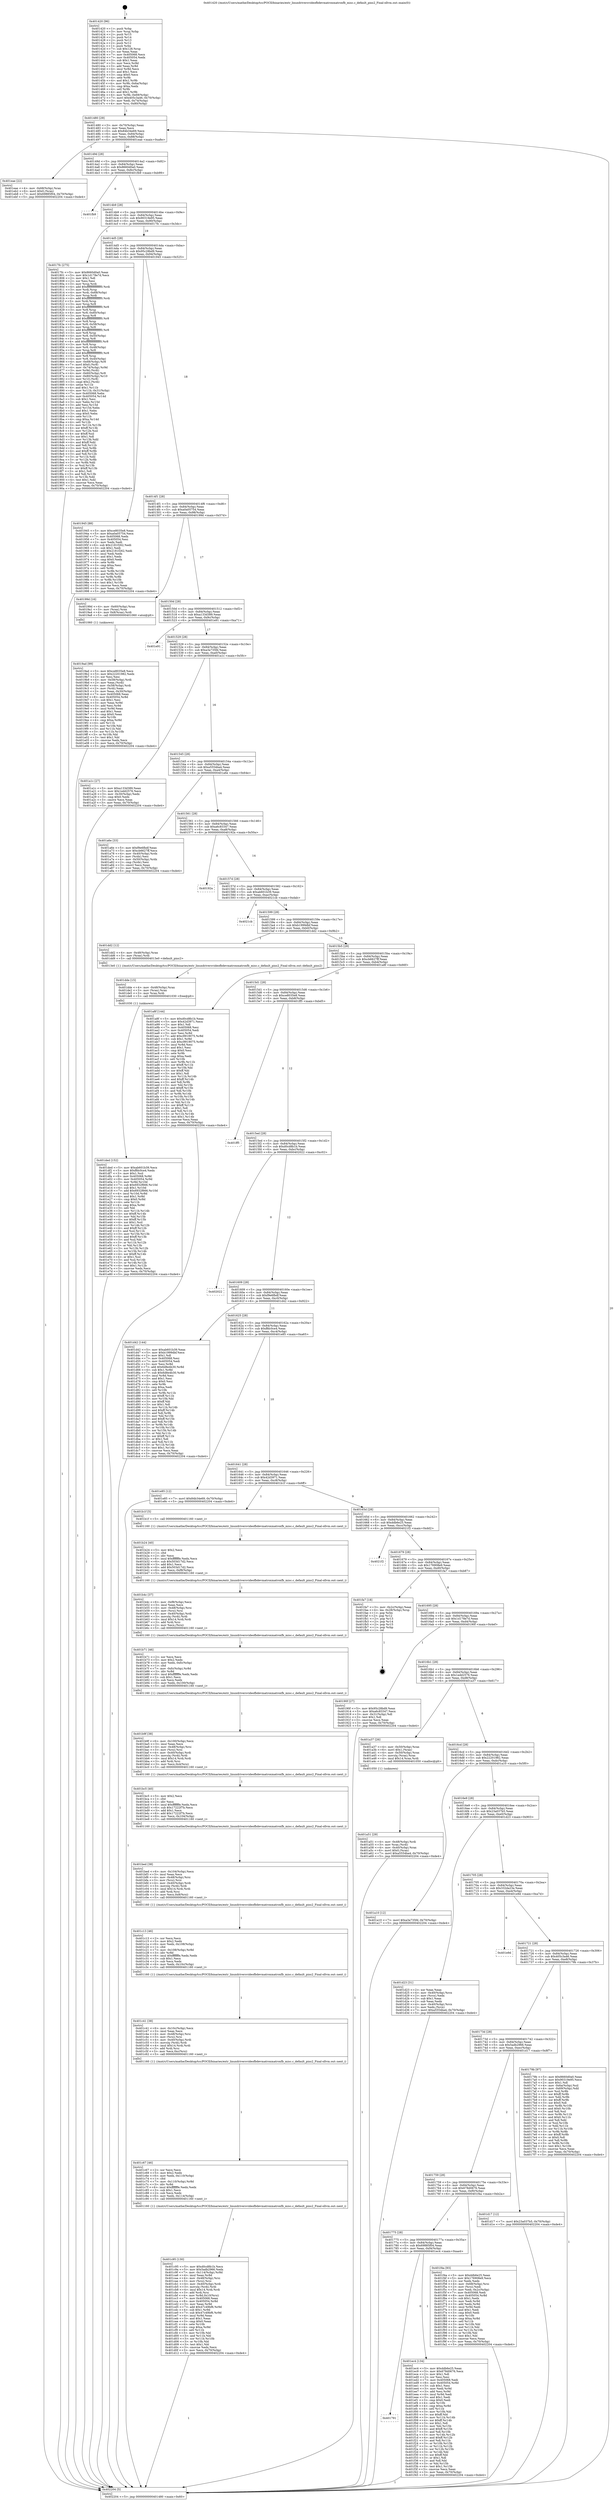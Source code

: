 digraph "0x401420" {
  label = "0x401420 (/mnt/c/Users/mathe/Desktop/tcc/POCII/binaries/extr_linuxdriversvideofbdevmatroxmatroxfb_misc.c_default_pins2_Final-ollvm.out::main(0))"
  labelloc = "t"
  node[shape=record]

  Entry [label="",width=0.3,height=0.3,shape=circle,fillcolor=black,style=filled]
  "0x401480" [label="{
     0x401480 [29]\l
     | [instrs]\l
     &nbsp;&nbsp;0x401480 \<+3\>: mov -0x70(%rbp),%eax\l
     &nbsp;&nbsp;0x401483 \<+2\>: mov %eax,%ecx\l
     &nbsp;&nbsp;0x401485 \<+6\>: sub $0x84b34e69,%ecx\l
     &nbsp;&nbsp;0x40148b \<+6\>: mov %eax,-0x84(%rbp)\l
     &nbsp;&nbsp;0x401491 \<+6\>: mov %ecx,-0x88(%rbp)\l
     &nbsp;&nbsp;0x401497 \<+6\>: je 0000000000401eae \<main+0xa8e\>\l
  }"]
  "0x401eae" [label="{
     0x401eae [22]\l
     | [instrs]\l
     &nbsp;&nbsp;0x401eae \<+4\>: mov -0x68(%rbp),%rax\l
     &nbsp;&nbsp;0x401eb2 \<+6\>: movl $0x0,(%rax)\l
     &nbsp;&nbsp;0x401eb8 \<+7\>: movl $0x69885f04,-0x70(%rbp)\l
     &nbsp;&nbsp;0x401ebf \<+5\>: jmp 0000000000402204 \<main+0xde4\>\l
  }"]
  "0x40149d" [label="{
     0x40149d [28]\l
     | [instrs]\l
     &nbsp;&nbsp;0x40149d \<+5\>: jmp 00000000004014a2 \<main+0x82\>\l
     &nbsp;&nbsp;0x4014a2 \<+6\>: mov -0x84(%rbp),%eax\l
     &nbsp;&nbsp;0x4014a8 \<+5\>: sub $0x8660d0a0,%eax\l
     &nbsp;&nbsp;0x4014ad \<+6\>: mov %eax,-0x8c(%rbp)\l
     &nbsp;&nbsp;0x4014b3 \<+6\>: je 0000000000401fb9 \<main+0xb99\>\l
  }"]
  Exit [label="",width=0.3,height=0.3,shape=circle,fillcolor=black,style=filled,peripheries=2]
  "0x401fb9" [label="{
     0x401fb9\l
  }", style=dashed]
  "0x4014b9" [label="{
     0x4014b9 [28]\l
     | [instrs]\l
     &nbsp;&nbsp;0x4014b9 \<+5\>: jmp 00000000004014be \<main+0x9e\>\l
     &nbsp;&nbsp;0x4014be \<+6\>: mov -0x84(%rbp),%eax\l
     &nbsp;&nbsp;0x4014c4 \<+5\>: sub $0x90319e95,%eax\l
     &nbsp;&nbsp;0x4014c9 \<+6\>: mov %eax,-0x90(%rbp)\l
     &nbsp;&nbsp;0x4014cf \<+6\>: je 00000000004017fc \<main+0x3dc\>\l
  }"]
  "0x401791" [label="{
     0x401791\l
  }", style=dashed]
  "0x4017fc" [label="{
     0x4017fc [275]\l
     | [instrs]\l
     &nbsp;&nbsp;0x4017fc \<+5\>: mov $0x8660d0a0,%eax\l
     &nbsp;&nbsp;0x401801 \<+5\>: mov $0x1d178e7d,%ecx\l
     &nbsp;&nbsp;0x401806 \<+2\>: mov $0x1,%dl\l
     &nbsp;&nbsp;0x401808 \<+2\>: xor %esi,%esi\l
     &nbsp;&nbsp;0x40180a \<+3\>: mov %rsp,%rdi\l
     &nbsp;&nbsp;0x40180d \<+4\>: add $0xfffffffffffffff0,%rdi\l
     &nbsp;&nbsp;0x401811 \<+3\>: mov %rdi,%rsp\l
     &nbsp;&nbsp;0x401814 \<+4\>: mov %rdi,-0x68(%rbp)\l
     &nbsp;&nbsp;0x401818 \<+3\>: mov %rsp,%rdi\l
     &nbsp;&nbsp;0x40181b \<+4\>: add $0xfffffffffffffff0,%rdi\l
     &nbsp;&nbsp;0x40181f \<+3\>: mov %rdi,%rsp\l
     &nbsp;&nbsp;0x401822 \<+3\>: mov %rsp,%r8\l
     &nbsp;&nbsp;0x401825 \<+4\>: add $0xfffffffffffffff0,%r8\l
     &nbsp;&nbsp;0x401829 \<+3\>: mov %r8,%rsp\l
     &nbsp;&nbsp;0x40182c \<+4\>: mov %r8,-0x60(%rbp)\l
     &nbsp;&nbsp;0x401830 \<+3\>: mov %rsp,%r8\l
     &nbsp;&nbsp;0x401833 \<+4\>: add $0xfffffffffffffff0,%r8\l
     &nbsp;&nbsp;0x401837 \<+3\>: mov %r8,%rsp\l
     &nbsp;&nbsp;0x40183a \<+4\>: mov %r8,-0x58(%rbp)\l
     &nbsp;&nbsp;0x40183e \<+3\>: mov %rsp,%r8\l
     &nbsp;&nbsp;0x401841 \<+4\>: add $0xfffffffffffffff0,%r8\l
     &nbsp;&nbsp;0x401845 \<+3\>: mov %r8,%rsp\l
     &nbsp;&nbsp;0x401848 \<+4\>: mov %r8,-0x50(%rbp)\l
     &nbsp;&nbsp;0x40184c \<+3\>: mov %rsp,%r8\l
     &nbsp;&nbsp;0x40184f \<+4\>: add $0xfffffffffffffff0,%r8\l
     &nbsp;&nbsp;0x401853 \<+3\>: mov %r8,%rsp\l
     &nbsp;&nbsp;0x401856 \<+4\>: mov %r8,-0x48(%rbp)\l
     &nbsp;&nbsp;0x40185a \<+3\>: mov %rsp,%r8\l
     &nbsp;&nbsp;0x40185d \<+4\>: add $0xfffffffffffffff0,%r8\l
     &nbsp;&nbsp;0x401861 \<+3\>: mov %r8,%rsp\l
     &nbsp;&nbsp;0x401864 \<+4\>: mov %r8,-0x40(%rbp)\l
     &nbsp;&nbsp;0x401868 \<+4\>: mov -0x68(%rbp),%r8\l
     &nbsp;&nbsp;0x40186c \<+7\>: movl $0x0,(%r8)\l
     &nbsp;&nbsp;0x401873 \<+4\>: mov -0x74(%rbp),%r9d\l
     &nbsp;&nbsp;0x401877 \<+3\>: mov %r9d,(%rdi)\l
     &nbsp;&nbsp;0x40187a \<+4\>: mov -0x60(%rbp),%r8\l
     &nbsp;&nbsp;0x40187e \<+4\>: mov -0x80(%rbp),%r10\l
     &nbsp;&nbsp;0x401882 \<+3\>: mov %r10,(%r8)\l
     &nbsp;&nbsp;0x401885 \<+3\>: cmpl $0x2,(%rdi)\l
     &nbsp;&nbsp;0x401888 \<+4\>: setne %r11b\l
     &nbsp;&nbsp;0x40188c \<+4\>: and $0x1,%r11b\l
     &nbsp;&nbsp;0x401890 \<+4\>: mov %r11b,-0x31(%rbp)\l
     &nbsp;&nbsp;0x401894 \<+7\>: mov 0x405068,%ebx\l
     &nbsp;&nbsp;0x40189b \<+8\>: mov 0x405054,%r14d\l
     &nbsp;&nbsp;0x4018a3 \<+3\>: sub $0x1,%esi\l
     &nbsp;&nbsp;0x4018a6 \<+3\>: mov %ebx,%r15d\l
     &nbsp;&nbsp;0x4018a9 \<+3\>: add %esi,%r15d\l
     &nbsp;&nbsp;0x4018ac \<+4\>: imul %r15d,%ebx\l
     &nbsp;&nbsp;0x4018b0 \<+3\>: and $0x1,%ebx\l
     &nbsp;&nbsp;0x4018b3 \<+3\>: cmp $0x0,%ebx\l
     &nbsp;&nbsp;0x4018b6 \<+4\>: sete %r11b\l
     &nbsp;&nbsp;0x4018ba \<+4\>: cmp $0xa,%r14d\l
     &nbsp;&nbsp;0x4018be \<+4\>: setl %r12b\l
     &nbsp;&nbsp;0x4018c2 \<+3\>: mov %r11b,%r13b\l
     &nbsp;&nbsp;0x4018c5 \<+4\>: xor $0xff,%r13b\l
     &nbsp;&nbsp;0x4018c9 \<+3\>: mov %r12b,%sil\l
     &nbsp;&nbsp;0x4018cc \<+4\>: xor $0xff,%sil\l
     &nbsp;&nbsp;0x4018d0 \<+3\>: xor $0x1,%dl\l
     &nbsp;&nbsp;0x4018d3 \<+3\>: mov %r13b,%dil\l
     &nbsp;&nbsp;0x4018d6 \<+4\>: and $0xff,%dil\l
     &nbsp;&nbsp;0x4018da \<+3\>: and %dl,%r11b\l
     &nbsp;&nbsp;0x4018dd \<+3\>: mov %sil,%r8b\l
     &nbsp;&nbsp;0x4018e0 \<+4\>: and $0xff,%r8b\l
     &nbsp;&nbsp;0x4018e4 \<+3\>: and %dl,%r12b\l
     &nbsp;&nbsp;0x4018e7 \<+3\>: or %r11b,%dil\l
     &nbsp;&nbsp;0x4018ea \<+3\>: or %r12b,%r8b\l
     &nbsp;&nbsp;0x4018ed \<+3\>: xor %r8b,%dil\l
     &nbsp;&nbsp;0x4018f0 \<+3\>: or %sil,%r13b\l
     &nbsp;&nbsp;0x4018f3 \<+4\>: xor $0xff,%r13b\l
     &nbsp;&nbsp;0x4018f7 \<+3\>: or $0x1,%dl\l
     &nbsp;&nbsp;0x4018fa \<+3\>: and %dl,%r13b\l
     &nbsp;&nbsp;0x4018fd \<+3\>: or %r13b,%dil\l
     &nbsp;&nbsp;0x401900 \<+4\>: test $0x1,%dil\l
     &nbsp;&nbsp;0x401904 \<+3\>: cmovne %ecx,%eax\l
     &nbsp;&nbsp;0x401907 \<+3\>: mov %eax,-0x70(%rbp)\l
     &nbsp;&nbsp;0x40190a \<+5\>: jmp 0000000000402204 \<main+0xde4\>\l
  }"]
  "0x4014d5" [label="{
     0x4014d5 [28]\l
     | [instrs]\l
     &nbsp;&nbsp;0x4014d5 \<+5\>: jmp 00000000004014da \<main+0xba\>\l
     &nbsp;&nbsp;0x4014da \<+6\>: mov -0x84(%rbp),%eax\l
     &nbsp;&nbsp;0x4014e0 \<+5\>: sub $0x95c28bd9,%eax\l
     &nbsp;&nbsp;0x4014e5 \<+6\>: mov %eax,-0x94(%rbp)\l
     &nbsp;&nbsp;0x4014eb \<+6\>: je 0000000000401945 \<main+0x525\>\l
  }"]
  "0x401ec4" [label="{
     0x401ec4 [134]\l
     | [instrs]\l
     &nbsp;&nbsp;0x401ec4 \<+5\>: mov $0xddb6e25,%eax\l
     &nbsp;&nbsp;0x401ec9 \<+5\>: mov $0x678d0676,%ecx\l
     &nbsp;&nbsp;0x401ece \<+2\>: mov $0x1,%dl\l
     &nbsp;&nbsp;0x401ed0 \<+2\>: xor %esi,%esi\l
     &nbsp;&nbsp;0x401ed2 \<+7\>: mov 0x405068,%edi\l
     &nbsp;&nbsp;0x401ed9 \<+8\>: mov 0x405054,%r8d\l
     &nbsp;&nbsp;0x401ee1 \<+3\>: sub $0x1,%esi\l
     &nbsp;&nbsp;0x401ee4 \<+3\>: mov %edi,%r9d\l
     &nbsp;&nbsp;0x401ee7 \<+3\>: add %esi,%r9d\l
     &nbsp;&nbsp;0x401eea \<+4\>: imul %r9d,%edi\l
     &nbsp;&nbsp;0x401eee \<+3\>: and $0x1,%edi\l
     &nbsp;&nbsp;0x401ef1 \<+3\>: cmp $0x0,%edi\l
     &nbsp;&nbsp;0x401ef4 \<+4\>: sete %r10b\l
     &nbsp;&nbsp;0x401ef8 \<+4\>: cmp $0xa,%r8d\l
     &nbsp;&nbsp;0x401efc \<+4\>: setl %r11b\l
     &nbsp;&nbsp;0x401f00 \<+3\>: mov %r10b,%bl\l
     &nbsp;&nbsp;0x401f03 \<+3\>: xor $0xff,%bl\l
     &nbsp;&nbsp;0x401f06 \<+3\>: mov %r11b,%r14b\l
     &nbsp;&nbsp;0x401f09 \<+4\>: xor $0xff,%r14b\l
     &nbsp;&nbsp;0x401f0d \<+3\>: xor $0x1,%dl\l
     &nbsp;&nbsp;0x401f10 \<+3\>: mov %bl,%r15b\l
     &nbsp;&nbsp;0x401f13 \<+4\>: and $0xff,%r15b\l
     &nbsp;&nbsp;0x401f17 \<+3\>: and %dl,%r10b\l
     &nbsp;&nbsp;0x401f1a \<+3\>: mov %r14b,%r12b\l
     &nbsp;&nbsp;0x401f1d \<+4\>: and $0xff,%r12b\l
     &nbsp;&nbsp;0x401f21 \<+3\>: and %dl,%r11b\l
     &nbsp;&nbsp;0x401f24 \<+3\>: or %r10b,%r15b\l
     &nbsp;&nbsp;0x401f27 \<+3\>: or %r11b,%r12b\l
     &nbsp;&nbsp;0x401f2a \<+3\>: xor %r12b,%r15b\l
     &nbsp;&nbsp;0x401f2d \<+3\>: or %r14b,%bl\l
     &nbsp;&nbsp;0x401f30 \<+3\>: xor $0xff,%bl\l
     &nbsp;&nbsp;0x401f33 \<+3\>: or $0x1,%dl\l
     &nbsp;&nbsp;0x401f36 \<+2\>: and %dl,%bl\l
     &nbsp;&nbsp;0x401f38 \<+3\>: or %bl,%r15b\l
     &nbsp;&nbsp;0x401f3b \<+4\>: test $0x1,%r15b\l
     &nbsp;&nbsp;0x401f3f \<+3\>: cmovne %ecx,%eax\l
     &nbsp;&nbsp;0x401f42 \<+3\>: mov %eax,-0x70(%rbp)\l
     &nbsp;&nbsp;0x401f45 \<+5\>: jmp 0000000000402204 \<main+0xde4\>\l
  }"]
  "0x401945" [label="{
     0x401945 [88]\l
     | [instrs]\l
     &nbsp;&nbsp;0x401945 \<+5\>: mov $0xce8035e8,%eax\l
     &nbsp;&nbsp;0x40194a \<+5\>: mov $0xa0a05754,%ecx\l
     &nbsp;&nbsp;0x40194f \<+7\>: mov 0x405068,%edx\l
     &nbsp;&nbsp;0x401956 \<+7\>: mov 0x405054,%esi\l
     &nbsp;&nbsp;0x40195d \<+2\>: mov %edx,%edi\l
     &nbsp;&nbsp;0x40195f \<+6\>: sub $0x2181f262,%edi\l
     &nbsp;&nbsp;0x401965 \<+3\>: sub $0x1,%edi\l
     &nbsp;&nbsp;0x401968 \<+6\>: add $0x2181f262,%edi\l
     &nbsp;&nbsp;0x40196e \<+3\>: imul %edi,%edx\l
     &nbsp;&nbsp;0x401971 \<+3\>: and $0x1,%edx\l
     &nbsp;&nbsp;0x401974 \<+3\>: cmp $0x0,%edx\l
     &nbsp;&nbsp;0x401977 \<+4\>: sete %r8b\l
     &nbsp;&nbsp;0x40197b \<+3\>: cmp $0xa,%esi\l
     &nbsp;&nbsp;0x40197e \<+4\>: setl %r9b\l
     &nbsp;&nbsp;0x401982 \<+3\>: mov %r8b,%r10b\l
     &nbsp;&nbsp;0x401985 \<+3\>: and %r9b,%r10b\l
     &nbsp;&nbsp;0x401988 \<+3\>: xor %r9b,%r8b\l
     &nbsp;&nbsp;0x40198b \<+3\>: or %r8b,%r10b\l
     &nbsp;&nbsp;0x40198e \<+4\>: test $0x1,%r10b\l
     &nbsp;&nbsp;0x401992 \<+3\>: cmovne %ecx,%eax\l
     &nbsp;&nbsp;0x401995 \<+3\>: mov %eax,-0x70(%rbp)\l
     &nbsp;&nbsp;0x401998 \<+5\>: jmp 0000000000402204 \<main+0xde4\>\l
  }"]
  "0x4014f1" [label="{
     0x4014f1 [28]\l
     | [instrs]\l
     &nbsp;&nbsp;0x4014f1 \<+5\>: jmp 00000000004014f6 \<main+0xd6\>\l
     &nbsp;&nbsp;0x4014f6 \<+6\>: mov -0x84(%rbp),%eax\l
     &nbsp;&nbsp;0x4014fc \<+5\>: sub $0xa0a05754,%eax\l
     &nbsp;&nbsp;0x401501 \<+6\>: mov %eax,-0x98(%rbp)\l
     &nbsp;&nbsp;0x401507 \<+6\>: je 000000000040199d \<main+0x57d\>\l
  }"]
  "0x401775" [label="{
     0x401775 [28]\l
     | [instrs]\l
     &nbsp;&nbsp;0x401775 \<+5\>: jmp 000000000040177a \<main+0x35a\>\l
     &nbsp;&nbsp;0x40177a \<+6\>: mov -0x84(%rbp),%eax\l
     &nbsp;&nbsp;0x401780 \<+5\>: sub $0x69885f04,%eax\l
     &nbsp;&nbsp;0x401785 \<+6\>: mov %eax,-0xf4(%rbp)\l
     &nbsp;&nbsp;0x40178b \<+6\>: je 0000000000401ec4 \<main+0xaa4\>\l
  }"]
  "0x40199d" [label="{
     0x40199d [16]\l
     | [instrs]\l
     &nbsp;&nbsp;0x40199d \<+4\>: mov -0x60(%rbp),%rax\l
     &nbsp;&nbsp;0x4019a1 \<+3\>: mov (%rax),%rax\l
     &nbsp;&nbsp;0x4019a4 \<+4\>: mov 0x8(%rax),%rdi\l
     &nbsp;&nbsp;0x4019a8 \<+5\>: call 0000000000401060 \<atoi@plt\>\l
     | [calls]\l
     &nbsp;&nbsp;0x401060 \{1\} (unknown)\l
  }"]
  "0x40150d" [label="{
     0x40150d [28]\l
     | [instrs]\l
     &nbsp;&nbsp;0x40150d \<+5\>: jmp 0000000000401512 \<main+0xf2\>\l
     &nbsp;&nbsp;0x401512 \<+6\>: mov -0x84(%rbp),%eax\l
     &nbsp;&nbsp;0x401518 \<+5\>: sub $0xa133d389,%eax\l
     &nbsp;&nbsp;0x40151d \<+6\>: mov %eax,-0x9c(%rbp)\l
     &nbsp;&nbsp;0x401523 \<+6\>: je 0000000000401e91 \<main+0xa71\>\l
  }"]
  "0x401f4a" [label="{
     0x401f4a [93]\l
     | [instrs]\l
     &nbsp;&nbsp;0x401f4a \<+5\>: mov $0xddb6e25,%eax\l
     &nbsp;&nbsp;0x401f4f \<+5\>: mov $0x176908e9,%ecx\l
     &nbsp;&nbsp;0x401f54 \<+2\>: xor %edx,%edx\l
     &nbsp;&nbsp;0x401f56 \<+4\>: mov -0x68(%rbp),%rsi\l
     &nbsp;&nbsp;0x401f5a \<+2\>: mov (%rsi),%edi\l
     &nbsp;&nbsp;0x401f5c \<+3\>: mov %edi,-0x2c(%rbp)\l
     &nbsp;&nbsp;0x401f5f \<+7\>: mov 0x405068,%edi\l
     &nbsp;&nbsp;0x401f66 \<+8\>: mov 0x405054,%r8d\l
     &nbsp;&nbsp;0x401f6e \<+3\>: sub $0x1,%edx\l
     &nbsp;&nbsp;0x401f71 \<+3\>: mov %edi,%r9d\l
     &nbsp;&nbsp;0x401f74 \<+3\>: add %edx,%r9d\l
     &nbsp;&nbsp;0x401f77 \<+4\>: imul %r9d,%edi\l
     &nbsp;&nbsp;0x401f7b \<+3\>: and $0x1,%edi\l
     &nbsp;&nbsp;0x401f7e \<+3\>: cmp $0x0,%edi\l
     &nbsp;&nbsp;0x401f81 \<+4\>: sete %r10b\l
     &nbsp;&nbsp;0x401f85 \<+4\>: cmp $0xa,%r8d\l
     &nbsp;&nbsp;0x401f89 \<+4\>: setl %r11b\l
     &nbsp;&nbsp;0x401f8d \<+3\>: mov %r10b,%bl\l
     &nbsp;&nbsp;0x401f90 \<+3\>: and %r11b,%bl\l
     &nbsp;&nbsp;0x401f93 \<+3\>: xor %r11b,%r10b\l
     &nbsp;&nbsp;0x401f96 \<+3\>: or %r10b,%bl\l
     &nbsp;&nbsp;0x401f99 \<+3\>: test $0x1,%bl\l
     &nbsp;&nbsp;0x401f9c \<+3\>: cmovne %ecx,%eax\l
     &nbsp;&nbsp;0x401f9f \<+3\>: mov %eax,-0x70(%rbp)\l
     &nbsp;&nbsp;0x401fa2 \<+5\>: jmp 0000000000402204 \<main+0xde4\>\l
  }"]
  "0x401e91" [label="{
     0x401e91\l
  }", style=dashed]
  "0x401529" [label="{
     0x401529 [28]\l
     | [instrs]\l
     &nbsp;&nbsp;0x401529 \<+5\>: jmp 000000000040152e \<main+0x10e\>\l
     &nbsp;&nbsp;0x40152e \<+6\>: mov -0x84(%rbp),%eax\l
     &nbsp;&nbsp;0x401534 \<+5\>: sub $0xa3a735fd,%eax\l
     &nbsp;&nbsp;0x401539 \<+6\>: mov %eax,-0xa0(%rbp)\l
     &nbsp;&nbsp;0x40153f \<+6\>: je 0000000000401a1c \<main+0x5fc\>\l
  }"]
  "0x401ded" [label="{
     0x401ded [152]\l
     | [instrs]\l
     &nbsp;&nbsp;0x401ded \<+5\>: mov $0xab601b39,%ecx\l
     &nbsp;&nbsp;0x401df2 \<+5\>: mov $0xffdc0ce4,%edx\l
     &nbsp;&nbsp;0x401df7 \<+3\>: mov $0x1,%sil\l
     &nbsp;&nbsp;0x401dfa \<+8\>: mov 0x405068,%r8d\l
     &nbsp;&nbsp;0x401e02 \<+8\>: mov 0x405054,%r9d\l
     &nbsp;&nbsp;0x401e0a \<+3\>: mov %r8d,%r10d\l
     &nbsp;&nbsp;0x401e0d \<+7\>: sub $0x6932f666,%r10d\l
     &nbsp;&nbsp;0x401e14 \<+4\>: sub $0x1,%r10d\l
     &nbsp;&nbsp;0x401e18 \<+7\>: add $0x6932f666,%r10d\l
     &nbsp;&nbsp;0x401e1f \<+4\>: imul %r10d,%r8d\l
     &nbsp;&nbsp;0x401e23 \<+4\>: and $0x1,%r8d\l
     &nbsp;&nbsp;0x401e27 \<+4\>: cmp $0x0,%r8d\l
     &nbsp;&nbsp;0x401e2b \<+4\>: sete %r11b\l
     &nbsp;&nbsp;0x401e2f \<+4\>: cmp $0xa,%r9d\l
     &nbsp;&nbsp;0x401e33 \<+3\>: setl %bl\l
     &nbsp;&nbsp;0x401e36 \<+3\>: mov %r11b,%r14b\l
     &nbsp;&nbsp;0x401e39 \<+4\>: xor $0xff,%r14b\l
     &nbsp;&nbsp;0x401e3d \<+3\>: mov %bl,%r15b\l
     &nbsp;&nbsp;0x401e40 \<+4\>: xor $0xff,%r15b\l
     &nbsp;&nbsp;0x401e44 \<+4\>: xor $0x1,%sil\l
     &nbsp;&nbsp;0x401e48 \<+3\>: mov %r14b,%r12b\l
     &nbsp;&nbsp;0x401e4b \<+4\>: and $0xff,%r12b\l
     &nbsp;&nbsp;0x401e4f \<+3\>: and %sil,%r11b\l
     &nbsp;&nbsp;0x401e52 \<+3\>: mov %r15b,%r13b\l
     &nbsp;&nbsp;0x401e55 \<+4\>: and $0xff,%r13b\l
     &nbsp;&nbsp;0x401e59 \<+3\>: and %sil,%bl\l
     &nbsp;&nbsp;0x401e5c \<+3\>: or %r11b,%r12b\l
     &nbsp;&nbsp;0x401e5f \<+3\>: or %bl,%r13b\l
     &nbsp;&nbsp;0x401e62 \<+3\>: xor %r13b,%r12b\l
     &nbsp;&nbsp;0x401e65 \<+3\>: or %r15b,%r14b\l
     &nbsp;&nbsp;0x401e68 \<+4\>: xor $0xff,%r14b\l
     &nbsp;&nbsp;0x401e6c \<+4\>: or $0x1,%sil\l
     &nbsp;&nbsp;0x401e70 \<+3\>: and %sil,%r14b\l
     &nbsp;&nbsp;0x401e73 \<+3\>: or %r14b,%r12b\l
     &nbsp;&nbsp;0x401e76 \<+4\>: test $0x1,%r12b\l
     &nbsp;&nbsp;0x401e7a \<+3\>: cmovne %edx,%ecx\l
     &nbsp;&nbsp;0x401e7d \<+3\>: mov %ecx,-0x70(%rbp)\l
     &nbsp;&nbsp;0x401e80 \<+5\>: jmp 0000000000402204 \<main+0xde4\>\l
  }"]
  "0x401a1c" [label="{
     0x401a1c [27]\l
     | [instrs]\l
     &nbsp;&nbsp;0x401a1c \<+5\>: mov $0xa133d389,%eax\l
     &nbsp;&nbsp;0x401a21 \<+5\>: mov $0x1edd2576,%ecx\l
     &nbsp;&nbsp;0x401a26 \<+3\>: mov -0x30(%rbp),%edx\l
     &nbsp;&nbsp;0x401a29 \<+3\>: cmp $0x0,%edx\l
     &nbsp;&nbsp;0x401a2c \<+3\>: cmove %ecx,%eax\l
     &nbsp;&nbsp;0x401a2f \<+3\>: mov %eax,-0x70(%rbp)\l
     &nbsp;&nbsp;0x401a32 \<+5\>: jmp 0000000000402204 \<main+0xde4\>\l
  }"]
  "0x401545" [label="{
     0x401545 [28]\l
     | [instrs]\l
     &nbsp;&nbsp;0x401545 \<+5\>: jmp 000000000040154a \<main+0x12a\>\l
     &nbsp;&nbsp;0x40154a \<+6\>: mov -0x84(%rbp),%eax\l
     &nbsp;&nbsp;0x401550 \<+5\>: sub $0xa5554ba4,%eax\l
     &nbsp;&nbsp;0x401555 \<+6\>: mov %eax,-0xa4(%rbp)\l
     &nbsp;&nbsp;0x40155b \<+6\>: je 0000000000401a6e \<main+0x64e\>\l
  }"]
  "0x401dde" [label="{
     0x401dde [15]\l
     | [instrs]\l
     &nbsp;&nbsp;0x401dde \<+4\>: mov -0x48(%rbp),%rax\l
     &nbsp;&nbsp;0x401de2 \<+3\>: mov (%rax),%rax\l
     &nbsp;&nbsp;0x401de5 \<+3\>: mov %rax,%rdi\l
     &nbsp;&nbsp;0x401de8 \<+5\>: call 0000000000401030 \<free@plt\>\l
     | [calls]\l
     &nbsp;&nbsp;0x401030 \{1\} (unknown)\l
  }"]
  "0x401a6e" [label="{
     0x401a6e [33]\l
     | [instrs]\l
     &nbsp;&nbsp;0x401a6e \<+5\>: mov $0xf9e6fbdf,%eax\l
     &nbsp;&nbsp;0x401a73 \<+5\>: mov $0xcb6627ff,%ecx\l
     &nbsp;&nbsp;0x401a78 \<+4\>: mov -0x40(%rbp),%rdx\l
     &nbsp;&nbsp;0x401a7c \<+2\>: mov (%rdx),%esi\l
     &nbsp;&nbsp;0x401a7e \<+4\>: mov -0x50(%rbp),%rdx\l
     &nbsp;&nbsp;0x401a82 \<+2\>: cmp (%rdx),%esi\l
     &nbsp;&nbsp;0x401a84 \<+3\>: cmovl %ecx,%eax\l
     &nbsp;&nbsp;0x401a87 \<+3\>: mov %eax,-0x70(%rbp)\l
     &nbsp;&nbsp;0x401a8a \<+5\>: jmp 0000000000402204 \<main+0xde4\>\l
  }"]
  "0x401561" [label="{
     0x401561 [28]\l
     | [instrs]\l
     &nbsp;&nbsp;0x401561 \<+5\>: jmp 0000000000401566 \<main+0x146\>\l
     &nbsp;&nbsp;0x401566 \<+6\>: mov -0x84(%rbp),%eax\l
     &nbsp;&nbsp;0x40156c \<+5\>: sub $0xa6c83347,%eax\l
     &nbsp;&nbsp;0x401571 \<+6\>: mov %eax,-0xa8(%rbp)\l
     &nbsp;&nbsp;0x401577 \<+6\>: je 000000000040192a \<main+0x50a\>\l
  }"]
  "0x401759" [label="{
     0x401759 [28]\l
     | [instrs]\l
     &nbsp;&nbsp;0x401759 \<+5\>: jmp 000000000040175e \<main+0x33e\>\l
     &nbsp;&nbsp;0x40175e \<+6\>: mov -0x84(%rbp),%eax\l
     &nbsp;&nbsp;0x401764 \<+5\>: sub $0x678d0676,%eax\l
     &nbsp;&nbsp;0x401769 \<+6\>: mov %eax,-0xf0(%rbp)\l
     &nbsp;&nbsp;0x40176f \<+6\>: je 0000000000401f4a \<main+0xb2a\>\l
  }"]
  "0x40192a" [label="{
     0x40192a\l
  }", style=dashed]
  "0x40157d" [label="{
     0x40157d [28]\l
     | [instrs]\l
     &nbsp;&nbsp;0x40157d \<+5\>: jmp 0000000000401582 \<main+0x162\>\l
     &nbsp;&nbsp;0x401582 \<+6\>: mov -0x84(%rbp),%eax\l
     &nbsp;&nbsp;0x401588 \<+5\>: sub $0xab601b39,%eax\l
     &nbsp;&nbsp;0x40158d \<+6\>: mov %eax,-0xac(%rbp)\l
     &nbsp;&nbsp;0x401593 \<+6\>: je 00000000004021cb \<main+0xdab\>\l
  }"]
  "0x401d17" [label="{
     0x401d17 [12]\l
     | [instrs]\l
     &nbsp;&nbsp;0x401d17 \<+7\>: movl $0x23a037b5,-0x70(%rbp)\l
     &nbsp;&nbsp;0x401d1e \<+5\>: jmp 0000000000402204 \<main+0xde4\>\l
  }"]
  "0x4021cb" [label="{
     0x4021cb\l
  }", style=dashed]
  "0x401599" [label="{
     0x401599 [28]\l
     | [instrs]\l
     &nbsp;&nbsp;0x401599 \<+5\>: jmp 000000000040159e \<main+0x17e\>\l
     &nbsp;&nbsp;0x40159e \<+6\>: mov -0x84(%rbp),%eax\l
     &nbsp;&nbsp;0x4015a4 \<+5\>: sub $0xb1999dbf,%eax\l
     &nbsp;&nbsp;0x4015a9 \<+6\>: mov %eax,-0xb0(%rbp)\l
     &nbsp;&nbsp;0x4015af \<+6\>: je 0000000000401dd2 \<main+0x9b2\>\l
  }"]
  "0x401c95" [label="{
     0x401c95 [130]\l
     | [instrs]\l
     &nbsp;&nbsp;0x401c95 \<+5\>: mov $0xd0cd8b1b,%ecx\l
     &nbsp;&nbsp;0x401c9a \<+5\>: mov $0x5adb2966,%edx\l
     &nbsp;&nbsp;0x401c9f \<+7\>: mov -0x114(%rbp),%r8d\l
     &nbsp;&nbsp;0x401ca6 \<+4\>: imul %eax,%r8d\l
     &nbsp;&nbsp;0x401caa \<+4\>: mov -0x48(%rbp),%rsi\l
     &nbsp;&nbsp;0x401cae \<+3\>: mov (%rsi),%rsi\l
     &nbsp;&nbsp;0x401cb1 \<+4\>: mov -0x40(%rbp),%rdi\l
     &nbsp;&nbsp;0x401cb5 \<+3\>: movslq (%rdi),%rdi\l
     &nbsp;&nbsp;0x401cb8 \<+4\>: imul $0x14,%rdi,%rdi\l
     &nbsp;&nbsp;0x401cbc \<+3\>: add %rdi,%rsi\l
     &nbsp;&nbsp;0x401cbf \<+4\>: mov %r8d,0x10(%rsi)\l
     &nbsp;&nbsp;0x401cc3 \<+7\>: mov 0x405068,%eax\l
     &nbsp;&nbsp;0x401cca \<+8\>: mov 0x405054,%r8d\l
     &nbsp;&nbsp;0x401cd2 \<+3\>: mov %eax,%r9d\l
     &nbsp;&nbsp;0x401cd5 \<+7\>: add $0x47c49bf6,%r9d\l
     &nbsp;&nbsp;0x401cdc \<+4\>: sub $0x1,%r9d\l
     &nbsp;&nbsp;0x401ce0 \<+7\>: sub $0x47c49bf6,%r9d\l
     &nbsp;&nbsp;0x401ce7 \<+4\>: imul %r9d,%eax\l
     &nbsp;&nbsp;0x401ceb \<+3\>: and $0x1,%eax\l
     &nbsp;&nbsp;0x401cee \<+3\>: cmp $0x0,%eax\l
     &nbsp;&nbsp;0x401cf1 \<+4\>: sete %r10b\l
     &nbsp;&nbsp;0x401cf5 \<+4\>: cmp $0xa,%r8d\l
     &nbsp;&nbsp;0x401cf9 \<+4\>: setl %r11b\l
     &nbsp;&nbsp;0x401cfd \<+3\>: mov %r10b,%bl\l
     &nbsp;&nbsp;0x401d00 \<+3\>: and %r11b,%bl\l
     &nbsp;&nbsp;0x401d03 \<+3\>: xor %r11b,%r10b\l
     &nbsp;&nbsp;0x401d06 \<+3\>: or %r10b,%bl\l
     &nbsp;&nbsp;0x401d09 \<+3\>: test $0x1,%bl\l
     &nbsp;&nbsp;0x401d0c \<+3\>: cmovne %edx,%ecx\l
     &nbsp;&nbsp;0x401d0f \<+3\>: mov %ecx,-0x70(%rbp)\l
     &nbsp;&nbsp;0x401d12 \<+5\>: jmp 0000000000402204 \<main+0xde4\>\l
  }"]
  "0x401dd2" [label="{
     0x401dd2 [12]\l
     | [instrs]\l
     &nbsp;&nbsp;0x401dd2 \<+4\>: mov -0x48(%rbp),%rax\l
     &nbsp;&nbsp;0x401dd6 \<+3\>: mov (%rax),%rdi\l
     &nbsp;&nbsp;0x401dd9 \<+5\>: call 00000000004013e0 \<default_pins2\>\l
     | [calls]\l
     &nbsp;&nbsp;0x4013e0 \{1\} (/mnt/c/Users/mathe/Desktop/tcc/POCII/binaries/extr_linuxdriversvideofbdevmatroxmatroxfb_misc.c_default_pins2_Final-ollvm.out::default_pins2)\l
  }"]
  "0x4015b5" [label="{
     0x4015b5 [28]\l
     | [instrs]\l
     &nbsp;&nbsp;0x4015b5 \<+5\>: jmp 00000000004015ba \<main+0x19a\>\l
     &nbsp;&nbsp;0x4015ba \<+6\>: mov -0x84(%rbp),%eax\l
     &nbsp;&nbsp;0x4015c0 \<+5\>: sub $0xcb6627ff,%eax\l
     &nbsp;&nbsp;0x4015c5 \<+6\>: mov %eax,-0xb4(%rbp)\l
     &nbsp;&nbsp;0x4015cb \<+6\>: je 0000000000401a8f \<main+0x66f\>\l
  }"]
  "0x401c67" [label="{
     0x401c67 [46]\l
     | [instrs]\l
     &nbsp;&nbsp;0x401c67 \<+2\>: xor %ecx,%ecx\l
     &nbsp;&nbsp;0x401c69 \<+5\>: mov $0x2,%edx\l
     &nbsp;&nbsp;0x401c6e \<+6\>: mov %edx,-0x110(%rbp)\l
     &nbsp;&nbsp;0x401c74 \<+1\>: cltd\l
     &nbsp;&nbsp;0x401c75 \<+7\>: mov -0x110(%rbp),%r8d\l
     &nbsp;&nbsp;0x401c7c \<+3\>: idiv %r8d\l
     &nbsp;&nbsp;0x401c7f \<+6\>: imul $0xfffffffe,%edx,%edx\l
     &nbsp;&nbsp;0x401c85 \<+3\>: sub $0x1,%ecx\l
     &nbsp;&nbsp;0x401c88 \<+2\>: sub %ecx,%edx\l
     &nbsp;&nbsp;0x401c8a \<+6\>: mov %edx,-0x114(%rbp)\l
     &nbsp;&nbsp;0x401c90 \<+5\>: call 0000000000401160 \<next_i\>\l
     | [calls]\l
     &nbsp;&nbsp;0x401160 \{1\} (/mnt/c/Users/mathe/Desktop/tcc/POCII/binaries/extr_linuxdriversvideofbdevmatroxmatroxfb_misc.c_default_pins2_Final-ollvm.out::next_i)\l
  }"]
  "0x401a8f" [label="{
     0x401a8f [144]\l
     | [instrs]\l
     &nbsp;&nbsp;0x401a8f \<+5\>: mov $0xd0cd8b1b,%eax\l
     &nbsp;&nbsp;0x401a94 \<+5\>: mov $0x42d3971,%ecx\l
     &nbsp;&nbsp;0x401a99 \<+2\>: mov $0x1,%dl\l
     &nbsp;&nbsp;0x401a9b \<+7\>: mov 0x405068,%esi\l
     &nbsp;&nbsp;0x401aa2 \<+7\>: mov 0x405054,%edi\l
     &nbsp;&nbsp;0x401aa9 \<+3\>: mov %esi,%r8d\l
     &nbsp;&nbsp;0x401aac \<+7\>: add $0xc9919075,%r8d\l
     &nbsp;&nbsp;0x401ab3 \<+4\>: sub $0x1,%r8d\l
     &nbsp;&nbsp;0x401ab7 \<+7\>: sub $0xc9919075,%r8d\l
     &nbsp;&nbsp;0x401abe \<+4\>: imul %r8d,%esi\l
     &nbsp;&nbsp;0x401ac2 \<+3\>: and $0x1,%esi\l
     &nbsp;&nbsp;0x401ac5 \<+3\>: cmp $0x0,%esi\l
     &nbsp;&nbsp;0x401ac8 \<+4\>: sete %r9b\l
     &nbsp;&nbsp;0x401acc \<+3\>: cmp $0xa,%edi\l
     &nbsp;&nbsp;0x401acf \<+4\>: setl %r10b\l
     &nbsp;&nbsp;0x401ad3 \<+3\>: mov %r9b,%r11b\l
     &nbsp;&nbsp;0x401ad6 \<+4\>: xor $0xff,%r11b\l
     &nbsp;&nbsp;0x401ada \<+3\>: mov %r10b,%bl\l
     &nbsp;&nbsp;0x401add \<+3\>: xor $0xff,%bl\l
     &nbsp;&nbsp;0x401ae0 \<+3\>: xor $0x1,%dl\l
     &nbsp;&nbsp;0x401ae3 \<+3\>: mov %r11b,%r14b\l
     &nbsp;&nbsp;0x401ae6 \<+4\>: and $0xff,%r14b\l
     &nbsp;&nbsp;0x401aea \<+3\>: and %dl,%r9b\l
     &nbsp;&nbsp;0x401aed \<+3\>: mov %bl,%r15b\l
     &nbsp;&nbsp;0x401af0 \<+4\>: and $0xff,%r15b\l
     &nbsp;&nbsp;0x401af4 \<+3\>: and %dl,%r10b\l
     &nbsp;&nbsp;0x401af7 \<+3\>: or %r9b,%r14b\l
     &nbsp;&nbsp;0x401afa \<+3\>: or %r10b,%r15b\l
     &nbsp;&nbsp;0x401afd \<+3\>: xor %r15b,%r14b\l
     &nbsp;&nbsp;0x401b00 \<+3\>: or %bl,%r11b\l
     &nbsp;&nbsp;0x401b03 \<+4\>: xor $0xff,%r11b\l
     &nbsp;&nbsp;0x401b07 \<+3\>: or $0x1,%dl\l
     &nbsp;&nbsp;0x401b0a \<+3\>: and %dl,%r11b\l
     &nbsp;&nbsp;0x401b0d \<+3\>: or %r11b,%r14b\l
     &nbsp;&nbsp;0x401b10 \<+4\>: test $0x1,%r14b\l
     &nbsp;&nbsp;0x401b14 \<+3\>: cmovne %ecx,%eax\l
     &nbsp;&nbsp;0x401b17 \<+3\>: mov %eax,-0x70(%rbp)\l
     &nbsp;&nbsp;0x401b1a \<+5\>: jmp 0000000000402204 \<main+0xde4\>\l
  }"]
  "0x4015d1" [label="{
     0x4015d1 [28]\l
     | [instrs]\l
     &nbsp;&nbsp;0x4015d1 \<+5\>: jmp 00000000004015d6 \<main+0x1b6\>\l
     &nbsp;&nbsp;0x4015d6 \<+6\>: mov -0x84(%rbp),%eax\l
     &nbsp;&nbsp;0x4015dc \<+5\>: sub $0xce8035e8,%eax\l
     &nbsp;&nbsp;0x4015e1 \<+6\>: mov %eax,-0xb8(%rbp)\l
     &nbsp;&nbsp;0x4015e7 \<+6\>: je 0000000000401ff5 \<main+0xbd5\>\l
  }"]
  "0x401c41" [label="{
     0x401c41 [38]\l
     | [instrs]\l
     &nbsp;&nbsp;0x401c41 \<+6\>: mov -0x10c(%rbp),%ecx\l
     &nbsp;&nbsp;0x401c47 \<+3\>: imul %eax,%ecx\l
     &nbsp;&nbsp;0x401c4a \<+4\>: mov -0x48(%rbp),%rsi\l
     &nbsp;&nbsp;0x401c4e \<+3\>: mov (%rsi),%rsi\l
     &nbsp;&nbsp;0x401c51 \<+4\>: mov -0x40(%rbp),%rdi\l
     &nbsp;&nbsp;0x401c55 \<+3\>: movslq (%rdi),%rdi\l
     &nbsp;&nbsp;0x401c58 \<+4\>: imul $0x14,%rdi,%rdi\l
     &nbsp;&nbsp;0x401c5c \<+3\>: add %rdi,%rsi\l
     &nbsp;&nbsp;0x401c5f \<+3\>: mov %ecx,0xc(%rsi)\l
     &nbsp;&nbsp;0x401c62 \<+5\>: call 0000000000401160 \<next_i\>\l
     | [calls]\l
     &nbsp;&nbsp;0x401160 \{1\} (/mnt/c/Users/mathe/Desktop/tcc/POCII/binaries/extr_linuxdriversvideofbdevmatroxmatroxfb_misc.c_default_pins2_Final-ollvm.out::next_i)\l
  }"]
  "0x401ff5" [label="{
     0x401ff5\l
  }", style=dashed]
  "0x4015ed" [label="{
     0x4015ed [28]\l
     | [instrs]\l
     &nbsp;&nbsp;0x4015ed \<+5\>: jmp 00000000004015f2 \<main+0x1d2\>\l
     &nbsp;&nbsp;0x4015f2 \<+6\>: mov -0x84(%rbp),%eax\l
     &nbsp;&nbsp;0x4015f8 \<+5\>: sub $0xd0cd8b1b,%eax\l
     &nbsp;&nbsp;0x4015fd \<+6\>: mov %eax,-0xbc(%rbp)\l
     &nbsp;&nbsp;0x401603 \<+6\>: je 0000000000402022 \<main+0xc02\>\l
  }"]
  "0x401c13" [label="{
     0x401c13 [46]\l
     | [instrs]\l
     &nbsp;&nbsp;0x401c13 \<+2\>: xor %ecx,%ecx\l
     &nbsp;&nbsp;0x401c15 \<+5\>: mov $0x2,%edx\l
     &nbsp;&nbsp;0x401c1a \<+6\>: mov %edx,-0x108(%rbp)\l
     &nbsp;&nbsp;0x401c20 \<+1\>: cltd\l
     &nbsp;&nbsp;0x401c21 \<+7\>: mov -0x108(%rbp),%r8d\l
     &nbsp;&nbsp;0x401c28 \<+3\>: idiv %r8d\l
     &nbsp;&nbsp;0x401c2b \<+6\>: imul $0xfffffffe,%edx,%edx\l
     &nbsp;&nbsp;0x401c31 \<+3\>: sub $0x1,%ecx\l
     &nbsp;&nbsp;0x401c34 \<+2\>: sub %ecx,%edx\l
     &nbsp;&nbsp;0x401c36 \<+6\>: mov %edx,-0x10c(%rbp)\l
     &nbsp;&nbsp;0x401c3c \<+5\>: call 0000000000401160 \<next_i\>\l
     | [calls]\l
     &nbsp;&nbsp;0x401160 \{1\} (/mnt/c/Users/mathe/Desktop/tcc/POCII/binaries/extr_linuxdriversvideofbdevmatroxmatroxfb_misc.c_default_pins2_Final-ollvm.out::next_i)\l
  }"]
  "0x402022" [label="{
     0x402022\l
  }", style=dashed]
  "0x401609" [label="{
     0x401609 [28]\l
     | [instrs]\l
     &nbsp;&nbsp;0x401609 \<+5\>: jmp 000000000040160e \<main+0x1ee\>\l
     &nbsp;&nbsp;0x40160e \<+6\>: mov -0x84(%rbp),%eax\l
     &nbsp;&nbsp;0x401614 \<+5\>: sub $0xf9e6fbdf,%eax\l
     &nbsp;&nbsp;0x401619 \<+6\>: mov %eax,-0xc0(%rbp)\l
     &nbsp;&nbsp;0x40161f \<+6\>: je 0000000000401d42 \<main+0x922\>\l
  }"]
  "0x401bed" [label="{
     0x401bed [38]\l
     | [instrs]\l
     &nbsp;&nbsp;0x401bed \<+6\>: mov -0x104(%rbp),%ecx\l
     &nbsp;&nbsp;0x401bf3 \<+3\>: imul %eax,%ecx\l
     &nbsp;&nbsp;0x401bf6 \<+4\>: mov -0x48(%rbp),%rsi\l
     &nbsp;&nbsp;0x401bfa \<+3\>: mov (%rsi),%rsi\l
     &nbsp;&nbsp;0x401bfd \<+4\>: mov -0x40(%rbp),%rdi\l
     &nbsp;&nbsp;0x401c01 \<+3\>: movslq (%rdi),%rdi\l
     &nbsp;&nbsp;0x401c04 \<+4\>: imul $0x14,%rdi,%rdi\l
     &nbsp;&nbsp;0x401c08 \<+3\>: add %rdi,%rsi\l
     &nbsp;&nbsp;0x401c0b \<+3\>: mov %ecx,0x8(%rsi)\l
     &nbsp;&nbsp;0x401c0e \<+5\>: call 0000000000401160 \<next_i\>\l
     | [calls]\l
     &nbsp;&nbsp;0x401160 \{1\} (/mnt/c/Users/mathe/Desktop/tcc/POCII/binaries/extr_linuxdriversvideofbdevmatroxmatroxfb_misc.c_default_pins2_Final-ollvm.out::next_i)\l
  }"]
  "0x401d42" [label="{
     0x401d42 [144]\l
     | [instrs]\l
     &nbsp;&nbsp;0x401d42 \<+5\>: mov $0xab601b39,%eax\l
     &nbsp;&nbsp;0x401d47 \<+5\>: mov $0xb1999dbf,%ecx\l
     &nbsp;&nbsp;0x401d4c \<+2\>: mov $0x1,%dl\l
     &nbsp;&nbsp;0x401d4e \<+7\>: mov 0x405068,%esi\l
     &nbsp;&nbsp;0x401d55 \<+7\>: mov 0x405054,%edi\l
     &nbsp;&nbsp;0x401d5c \<+3\>: mov %esi,%r8d\l
     &nbsp;&nbsp;0x401d5f \<+7\>: add $0x6d8e4b30,%r8d\l
     &nbsp;&nbsp;0x401d66 \<+4\>: sub $0x1,%r8d\l
     &nbsp;&nbsp;0x401d6a \<+7\>: sub $0x6d8e4b30,%r8d\l
     &nbsp;&nbsp;0x401d71 \<+4\>: imul %r8d,%esi\l
     &nbsp;&nbsp;0x401d75 \<+3\>: and $0x1,%esi\l
     &nbsp;&nbsp;0x401d78 \<+3\>: cmp $0x0,%esi\l
     &nbsp;&nbsp;0x401d7b \<+4\>: sete %r9b\l
     &nbsp;&nbsp;0x401d7f \<+3\>: cmp $0xa,%edi\l
     &nbsp;&nbsp;0x401d82 \<+4\>: setl %r10b\l
     &nbsp;&nbsp;0x401d86 \<+3\>: mov %r9b,%r11b\l
     &nbsp;&nbsp;0x401d89 \<+4\>: xor $0xff,%r11b\l
     &nbsp;&nbsp;0x401d8d \<+3\>: mov %r10b,%bl\l
     &nbsp;&nbsp;0x401d90 \<+3\>: xor $0xff,%bl\l
     &nbsp;&nbsp;0x401d93 \<+3\>: xor $0x1,%dl\l
     &nbsp;&nbsp;0x401d96 \<+3\>: mov %r11b,%r14b\l
     &nbsp;&nbsp;0x401d99 \<+4\>: and $0xff,%r14b\l
     &nbsp;&nbsp;0x401d9d \<+3\>: and %dl,%r9b\l
     &nbsp;&nbsp;0x401da0 \<+3\>: mov %bl,%r15b\l
     &nbsp;&nbsp;0x401da3 \<+4\>: and $0xff,%r15b\l
     &nbsp;&nbsp;0x401da7 \<+3\>: and %dl,%r10b\l
     &nbsp;&nbsp;0x401daa \<+3\>: or %r9b,%r14b\l
     &nbsp;&nbsp;0x401dad \<+3\>: or %r10b,%r15b\l
     &nbsp;&nbsp;0x401db0 \<+3\>: xor %r15b,%r14b\l
     &nbsp;&nbsp;0x401db3 \<+3\>: or %bl,%r11b\l
     &nbsp;&nbsp;0x401db6 \<+4\>: xor $0xff,%r11b\l
     &nbsp;&nbsp;0x401dba \<+3\>: or $0x1,%dl\l
     &nbsp;&nbsp;0x401dbd \<+3\>: and %dl,%r11b\l
     &nbsp;&nbsp;0x401dc0 \<+3\>: or %r11b,%r14b\l
     &nbsp;&nbsp;0x401dc3 \<+4\>: test $0x1,%r14b\l
     &nbsp;&nbsp;0x401dc7 \<+3\>: cmovne %ecx,%eax\l
     &nbsp;&nbsp;0x401dca \<+3\>: mov %eax,-0x70(%rbp)\l
     &nbsp;&nbsp;0x401dcd \<+5\>: jmp 0000000000402204 \<main+0xde4\>\l
  }"]
  "0x401625" [label="{
     0x401625 [28]\l
     | [instrs]\l
     &nbsp;&nbsp;0x401625 \<+5\>: jmp 000000000040162a \<main+0x20a\>\l
     &nbsp;&nbsp;0x40162a \<+6\>: mov -0x84(%rbp),%eax\l
     &nbsp;&nbsp;0x401630 \<+5\>: sub $0xffdc0ce4,%eax\l
     &nbsp;&nbsp;0x401635 \<+6\>: mov %eax,-0xc4(%rbp)\l
     &nbsp;&nbsp;0x40163b \<+6\>: je 0000000000401e85 \<main+0xa65\>\l
  }"]
  "0x401bc5" [label="{
     0x401bc5 [40]\l
     | [instrs]\l
     &nbsp;&nbsp;0x401bc5 \<+5\>: mov $0x2,%ecx\l
     &nbsp;&nbsp;0x401bca \<+1\>: cltd\l
     &nbsp;&nbsp;0x401bcb \<+2\>: idiv %ecx\l
     &nbsp;&nbsp;0x401bcd \<+6\>: imul $0xfffffffe,%edx,%ecx\l
     &nbsp;&nbsp;0x401bd3 \<+6\>: sub $0x17222f7b,%ecx\l
     &nbsp;&nbsp;0x401bd9 \<+3\>: add $0x1,%ecx\l
     &nbsp;&nbsp;0x401bdc \<+6\>: add $0x17222f7b,%ecx\l
     &nbsp;&nbsp;0x401be2 \<+6\>: mov %ecx,-0x104(%rbp)\l
     &nbsp;&nbsp;0x401be8 \<+5\>: call 0000000000401160 \<next_i\>\l
     | [calls]\l
     &nbsp;&nbsp;0x401160 \{1\} (/mnt/c/Users/mathe/Desktop/tcc/POCII/binaries/extr_linuxdriversvideofbdevmatroxmatroxfb_misc.c_default_pins2_Final-ollvm.out::next_i)\l
  }"]
  "0x401e85" [label="{
     0x401e85 [12]\l
     | [instrs]\l
     &nbsp;&nbsp;0x401e85 \<+7\>: movl $0x84b34e69,-0x70(%rbp)\l
     &nbsp;&nbsp;0x401e8c \<+5\>: jmp 0000000000402204 \<main+0xde4\>\l
  }"]
  "0x401641" [label="{
     0x401641 [28]\l
     | [instrs]\l
     &nbsp;&nbsp;0x401641 \<+5\>: jmp 0000000000401646 \<main+0x226\>\l
     &nbsp;&nbsp;0x401646 \<+6\>: mov -0x84(%rbp),%eax\l
     &nbsp;&nbsp;0x40164c \<+5\>: sub $0x42d3971,%eax\l
     &nbsp;&nbsp;0x401651 \<+6\>: mov %eax,-0xc8(%rbp)\l
     &nbsp;&nbsp;0x401657 \<+6\>: je 0000000000401b1f \<main+0x6ff\>\l
  }"]
  "0x401b9f" [label="{
     0x401b9f [38]\l
     | [instrs]\l
     &nbsp;&nbsp;0x401b9f \<+6\>: mov -0x100(%rbp),%ecx\l
     &nbsp;&nbsp;0x401ba5 \<+3\>: imul %eax,%ecx\l
     &nbsp;&nbsp;0x401ba8 \<+4\>: mov -0x48(%rbp),%rsi\l
     &nbsp;&nbsp;0x401bac \<+3\>: mov (%rsi),%rsi\l
     &nbsp;&nbsp;0x401baf \<+4\>: mov -0x40(%rbp),%rdi\l
     &nbsp;&nbsp;0x401bb3 \<+3\>: movslq (%rdi),%rdi\l
     &nbsp;&nbsp;0x401bb6 \<+4\>: imul $0x14,%rdi,%rdi\l
     &nbsp;&nbsp;0x401bba \<+3\>: add %rdi,%rsi\l
     &nbsp;&nbsp;0x401bbd \<+3\>: mov %ecx,0x4(%rsi)\l
     &nbsp;&nbsp;0x401bc0 \<+5\>: call 0000000000401160 \<next_i\>\l
     | [calls]\l
     &nbsp;&nbsp;0x401160 \{1\} (/mnt/c/Users/mathe/Desktop/tcc/POCII/binaries/extr_linuxdriversvideofbdevmatroxmatroxfb_misc.c_default_pins2_Final-ollvm.out::next_i)\l
  }"]
  "0x401b1f" [label="{
     0x401b1f [5]\l
     | [instrs]\l
     &nbsp;&nbsp;0x401b1f \<+5\>: call 0000000000401160 \<next_i\>\l
     | [calls]\l
     &nbsp;&nbsp;0x401160 \{1\} (/mnt/c/Users/mathe/Desktop/tcc/POCII/binaries/extr_linuxdriversvideofbdevmatroxmatroxfb_misc.c_default_pins2_Final-ollvm.out::next_i)\l
  }"]
  "0x40165d" [label="{
     0x40165d [28]\l
     | [instrs]\l
     &nbsp;&nbsp;0x40165d \<+5\>: jmp 0000000000401662 \<main+0x242\>\l
     &nbsp;&nbsp;0x401662 \<+6\>: mov -0x84(%rbp),%eax\l
     &nbsp;&nbsp;0x401668 \<+5\>: sub $0xddb6e25,%eax\l
     &nbsp;&nbsp;0x40166d \<+6\>: mov %eax,-0xcc(%rbp)\l
     &nbsp;&nbsp;0x401673 \<+6\>: je 00000000004021f2 \<main+0xdd2\>\l
  }"]
  "0x401b71" [label="{
     0x401b71 [46]\l
     | [instrs]\l
     &nbsp;&nbsp;0x401b71 \<+2\>: xor %ecx,%ecx\l
     &nbsp;&nbsp;0x401b73 \<+5\>: mov $0x2,%edx\l
     &nbsp;&nbsp;0x401b78 \<+6\>: mov %edx,-0xfc(%rbp)\l
     &nbsp;&nbsp;0x401b7e \<+1\>: cltd\l
     &nbsp;&nbsp;0x401b7f \<+7\>: mov -0xfc(%rbp),%r8d\l
     &nbsp;&nbsp;0x401b86 \<+3\>: idiv %r8d\l
     &nbsp;&nbsp;0x401b89 \<+6\>: imul $0xfffffffe,%edx,%edx\l
     &nbsp;&nbsp;0x401b8f \<+3\>: sub $0x1,%ecx\l
     &nbsp;&nbsp;0x401b92 \<+2\>: sub %ecx,%edx\l
     &nbsp;&nbsp;0x401b94 \<+6\>: mov %edx,-0x100(%rbp)\l
     &nbsp;&nbsp;0x401b9a \<+5\>: call 0000000000401160 \<next_i\>\l
     | [calls]\l
     &nbsp;&nbsp;0x401160 \{1\} (/mnt/c/Users/mathe/Desktop/tcc/POCII/binaries/extr_linuxdriversvideofbdevmatroxmatroxfb_misc.c_default_pins2_Final-ollvm.out::next_i)\l
  }"]
  "0x4021f2" [label="{
     0x4021f2\l
  }", style=dashed]
  "0x401679" [label="{
     0x401679 [28]\l
     | [instrs]\l
     &nbsp;&nbsp;0x401679 \<+5\>: jmp 000000000040167e \<main+0x25e\>\l
     &nbsp;&nbsp;0x40167e \<+6\>: mov -0x84(%rbp),%eax\l
     &nbsp;&nbsp;0x401684 \<+5\>: sub $0x176908e9,%eax\l
     &nbsp;&nbsp;0x401689 \<+6\>: mov %eax,-0xd0(%rbp)\l
     &nbsp;&nbsp;0x40168f \<+6\>: je 0000000000401fa7 \<main+0xb87\>\l
  }"]
  "0x401b4c" [label="{
     0x401b4c [37]\l
     | [instrs]\l
     &nbsp;&nbsp;0x401b4c \<+6\>: mov -0xf8(%rbp),%ecx\l
     &nbsp;&nbsp;0x401b52 \<+3\>: imul %eax,%ecx\l
     &nbsp;&nbsp;0x401b55 \<+4\>: mov -0x48(%rbp),%rsi\l
     &nbsp;&nbsp;0x401b59 \<+3\>: mov (%rsi),%rsi\l
     &nbsp;&nbsp;0x401b5c \<+4\>: mov -0x40(%rbp),%rdi\l
     &nbsp;&nbsp;0x401b60 \<+3\>: movslq (%rdi),%rdi\l
     &nbsp;&nbsp;0x401b63 \<+4\>: imul $0x14,%rdi,%rdi\l
     &nbsp;&nbsp;0x401b67 \<+3\>: add %rdi,%rsi\l
     &nbsp;&nbsp;0x401b6a \<+2\>: mov %ecx,(%rsi)\l
     &nbsp;&nbsp;0x401b6c \<+5\>: call 0000000000401160 \<next_i\>\l
     | [calls]\l
     &nbsp;&nbsp;0x401160 \{1\} (/mnt/c/Users/mathe/Desktop/tcc/POCII/binaries/extr_linuxdriversvideofbdevmatroxmatroxfb_misc.c_default_pins2_Final-ollvm.out::next_i)\l
  }"]
  "0x401fa7" [label="{
     0x401fa7 [18]\l
     | [instrs]\l
     &nbsp;&nbsp;0x401fa7 \<+3\>: mov -0x2c(%rbp),%eax\l
     &nbsp;&nbsp;0x401faa \<+4\>: lea -0x28(%rbp),%rsp\l
     &nbsp;&nbsp;0x401fae \<+1\>: pop %rbx\l
     &nbsp;&nbsp;0x401faf \<+2\>: pop %r12\l
     &nbsp;&nbsp;0x401fb1 \<+2\>: pop %r13\l
     &nbsp;&nbsp;0x401fb3 \<+2\>: pop %r14\l
     &nbsp;&nbsp;0x401fb5 \<+2\>: pop %r15\l
     &nbsp;&nbsp;0x401fb7 \<+1\>: pop %rbp\l
     &nbsp;&nbsp;0x401fb8 \<+1\>: ret\l
  }"]
  "0x401695" [label="{
     0x401695 [28]\l
     | [instrs]\l
     &nbsp;&nbsp;0x401695 \<+5\>: jmp 000000000040169a \<main+0x27a\>\l
     &nbsp;&nbsp;0x40169a \<+6\>: mov -0x84(%rbp),%eax\l
     &nbsp;&nbsp;0x4016a0 \<+5\>: sub $0x1d178e7d,%eax\l
     &nbsp;&nbsp;0x4016a5 \<+6\>: mov %eax,-0xd4(%rbp)\l
     &nbsp;&nbsp;0x4016ab \<+6\>: je 000000000040190f \<main+0x4ef\>\l
  }"]
  "0x401b24" [label="{
     0x401b24 [40]\l
     | [instrs]\l
     &nbsp;&nbsp;0x401b24 \<+5\>: mov $0x2,%ecx\l
     &nbsp;&nbsp;0x401b29 \<+1\>: cltd\l
     &nbsp;&nbsp;0x401b2a \<+2\>: idiv %ecx\l
     &nbsp;&nbsp;0x401b2c \<+6\>: imul $0xfffffffe,%edx,%ecx\l
     &nbsp;&nbsp;0x401b32 \<+6\>: sub $0x503d17d2,%ecx\l
     &nbsp;&nbsp;0x401b38 \<+3\>: add $0x1,%ecx\l
     &nbsp;&nbsp;0x401b3b \<+6\>: add $0x503d17d2,%ecx\l
     &nbsp;&nbsp;0x401b41 \<+6\>: mov %ecx,-0xf8(%rbp)\l
     &nbsp;&nbsp;0x401b47 \<+5\>: call 0000000000401160 \<next_i\>\l
     | [calls]\l
     &nbsp;&nbsp;0x401160 \{1\} (/mnt/c/Users/mathe/Desktop/tcc/POCII/binaries/extr_linuxdriversvideofbdevmatroxmatroxfb_misc.c_default_pins2_Final-ollvm.out::next_i)\l
  }"]
  "0x40190f" [label="{
     0x40190f [27]\l
     | [instrs]\l
     &nbsp;&nbsp;0x40190f \<+5\>: mov $0x95c28bd9,%eax\l
     &nbsp;&nbsp;0x401914 \<+5\>: mov $0xa6c83347,%ecx\l
     &nbsp;&nbsp;0x401919 \<+3\>: mov -0x31(%rbp),%dl\l
     &nbsp;&nbsp;0x40191c \<+3\>: test $0x1,%dl\l
     &nbsp;&nbsp;0x40191f \<+3\>: cmovne %ecx,%eax\l
     &nbsp;&nbsp;0x401922 \<+3\>: mov %eax,-0x70(%rbp)\l
     &nbsp;&nbsp;0x401925 \<+5\>: jmp 0000000000402204 \<main+0xde4\>\l
  }"]
  "0x4016b1" [label="{
     0x4016b1 [28]\l
     | [instrs]\l
     &nbsp;&nbsp;0x4016b1 \<+5\>: jmp 00000000004016b6 \<main+0x296\>\l
     &nbsp;&nbsp;0x4016b6 \<+6\>: mov -0x84(%rbp),%eax\l
     &nbsp;&nbsp;0x4016bc \<+5\>: sub $0x1edd2576,%eax\l
     &nbsp;&nbsp;0x4016c1 \<+6\>: mov %eax,-0xd8(%rbp)\l
     &nbsp;&nbsp;0x4016c7 \<+6\>: je 0000000000401a37 \<main+0x617\>\l
  }"]
  "0x401a51" [label="{
     0x401a51 [29]\l
     | [instrs]\l
     &nbsp;&nbsp;0x401a51 \<+4\>: mov -0x48(%rbp),%rdi\l
     &nbsp;&nbsp;0x401a55 \<+3\>: mov %rax,(%rdi)\l
     &nbsp;&nbsp;0x401a58 \<+4\>: mov -0x40(%rbp),%rax\l
     &nbsp;&nbsp;0x401a5c \<+6\>: movl $0x0,(%rax)\l
     &nbsp;&nbsp;0x401a62 \<+7\>: movl $0xa5554ba4,-0x70(%rbp)\l
     &nbsp;&nbsp;0x401a69 \<+5\>: jmp 0000000000402204 \<main+0xde4\>\l
  }"]
  "0x401a37" [label="{
     0x401a37 [26]\l
     | [instrs]\l
     &nbsp;&nbsp;0x401a37 \<+4\>: mov -0x50(%rbp),%rax\l
     &nbsp;&nbsp;0x401a3b \<+6\>: movl $0x1,(%rax)\l
     &nbsp;&nbsp;0x401a41 \<+4\>: mov -0x50(%rbp),%rax\l
     &nbsp;&nbsp;0x401a45 \<+3\>: movslq (%rax),%rax\l
     &nbsp;&nbsp;0x401a48 \<+4\>: imul $0x14,%rax,%rdi\l
     &nbsp;&nbsp;0x401a4c \<+5\>: call 0000000000401050 \<malloc@plt\>\l
     | [calls]\l
     &nbsp;&nbsp;0x401050 \{1\} (unknown)\l
  }"]
  "0x4016cd" [label="{
     0x4016cd [28]\l
     | [instrs]\l
     &nbsp;&nbsp;0x4016cd \<+5\>: jmp 00000000004016d2 \<main+0x2b2\>\l
     &nbsp;&nbsp;0x4016d2 \<+6\>: mov -0x84(%rbp),%eax\l
     &nbsp;&nbsp;0x4016d8 \<+5\>: sub $0x22201982,%eax\l
     &nbsp;&nbsp;0x4016dd \<+6\>: mov %eax,-0xdc(%rbp)\l
     &nbsp;&nbsp;0x4016e3 \<+6\>: je 0000000000401a10 \<main+0x5f0\>\l
  }"]
  "0x4019ad" [label="{
     0x4019ad [99]\l
     | [instrs]\l
     &nbsp;&nbsp;0x4019ad \<+5\>: mov $0xce8035e8,%ecx\l
     &nbsp;&nbsp;0x4019b2 \<+5\>: mov $0x22201982,%edx\l
     &nbsp;&nbsp;0x4019b7 \<+2\>: xor %esi,%esi\l
     &nbsp;&nbsp;0x4019b9 \<+4\>: mov -0x58(%rbp),%rdi\l
     &nbsp;&nbsp;0x4019bd \<+2\>: mov %eax,(%rdi)\l
     &nbsp;&nbsp;0x4019bf \<+4\>: mov -0x58(%rbp),%rdi\l
     &nbsp;&nbsp;0x4019c3 \<+2\>: mov (%rdi),%eax\l
     &nbsp;&nbsp;0x4019c5 \<+3\>: mov %eax,-0x30(%rbp)\l
     &nbsp;&nbsp;0x4019c8 \<+7\>: mov 0x405068,%eax\l
     &nbsp;&nbsp;0x4019cf \<+8\>: mov 0x405054,%r8d\l
     &nbsp;&nbsp;0x4019d7 \<+3\>: sub $0x1,%esi\l
     &nbsp;&nbsp;0x4019da \<+3\>: mov %eax,%r9d\l
     &nbsp;&nbsp;0x4019dd \<+3\>: add %esi,%r9d\l
     &nbsp;&nbsp;0x4019e0 \<+4\>: imul %r9d,%eax\l
     &nbsp;&nbsp;0x4019e4 \<+3\>: and $0x1,%eax\l
     &nbsp;&nbsp;0x4019e7 \<+3\>: cmp $0x0,%eax\l
     &nbsp;&nbsp;0x4019ea \<+4\>: sete %r10b\l
     &nbsp;&nbsp;0x4019ee \<+4\>: cmp $0xa,%r8d\l
     &nbsp;&nbsp;0x4019f2 \<+4\>: setl %r11b\l
     &nbsp;&nbsp;0x4019f6 \<+3\>: mov %r10b,%bl\l
     &nbsp;&nbsp;0x4019f9 \<+3\>: and %r11b,%bl\l
     &nbsp;&nbsp;0x4019fc \<+3\>: xor %r11b,%r10b\l
     &nbsp;&nbsp;0x4019ff \<+3\>: or %r10b,%bl\l
     &nbsp;&nbsp;0x401a02 \<+3\>: test $0x1,%bl\l
     &nbsp;&nbsp;0x401a05 \<+3\>: cmovne %edx,%ecx\l
     &nbsp;&nbsp;0x401a08 \<+3\>: mov %ecx,-0x70(%rbp)\l
     &nbsp;&nbsp;0x401a0b \<+5\>: jmp 0000000000402204 \<main+0xde4\>\l
  }"]
  "0x401a10" [label="{
     0x401a10 [12]\l
     | [instrs]\l
     &nbsp;&nbsp;0x401a10 \<+7\>: movl $0xa3a735fd,-0x70(%rbp)\l
     &nbsp;&nbsp;0x401a17 \<+5\>: jmp 0000000000402204 \<main+0xde4\>\l
  }"]
  "0x4016e9" [label="{
     0x4016e9 [28]\l
     | [instrs]\l
     &nbsp;&nbsp;0x4016e9 \<+5\>: jmp 00000000004016ee \<main+0x2ce\>\l
     &nbsp;&nbsp;0x4016ee \<+6\>: mov -0x84(%rbp),%eax\l
     &nbsp;&nbsp;0x4016f4 \<+5\>: sub $0x23a037b5,%eax\l
     &nbsp;&nbsp;0x4016f9 \<+6\>: mov %eax,-0xe0(%rbp)\l
     &nbsp;&nbsp;0x4016ff \<+6\>: je 0000000000401d23 \<main+0x903\>\l
  }"]
  "0x401420" [label="{
     0x401420 [96]\l
     | [instrs]\l
     &nbsp;&nbsp;0x401420 \<+1\>: push %rbp\l
     &nbsp;&nbsp;0x401421 \<+3\>: mov %rsp,%rbp\l
     &nbsp;&nbsp;0x401424 \<+2\>: push %r15\l
     &nbsp;&nbsp;0x401426 \<+2\>: push %r14\l
     &nbsp;&nbsp;0x401428 \<+2\>: push %r13\l
     &nbsp;&nbsp;0x40142a \<+2\>: push %r12\l
     &nbsp;&nbsp;0x40142c \<+1\>: push %rbx\l
     &nbsp;&nbsp;0x40142d \<+7\>: sub $0x128,%rsp\l
     &nbsp;&nbsp;0x401434 \<+2\>: xor %eax,%eax\l
     &nbsp;&nbsp;0x401436 \<+7\>: mov 0x405068,%ecx\l
     &nbsp;&nbsp;0x40143d \<+7\>: mov 0x405054,%edx\l
     &nbsp;&nbsp;0x401444 \<+3\>: sub $0x1,%eax\l
     &nbsp;&nbsp;0x401447 \<+3\>: mov %ecx,%r8d\l
     &nbsp;&nbsp;0x40144a \<+3\>: add %eax,%r8d\l
     &nbsp;&nbsp;0x40144d \<+4\>: imul %r8d,%ecx\l
     &nbsp;&nbsp;0x401451 \<+3\>: and $0x1,%ecx\l
     &nbsp;&nbsp;0x401454 \<+3\>: cmp $0x0,%ecx\l
     &nbsp;&nbsp;0x401457 \<+4\>: sete %r9b\l
     &nbsp;&nbsp;0x40145b \<+4\>: and $0x1,%r9b\l
     &nbsp;&nbsp;0x40145f \<+4\>: mov %r9b,-0x6a(%rbp)\l
     &nbsp;&nbsp;0x401463 \<+3\>: cmp $0xa,%edx\l
     &nbsp;&nbsp;0x401466 \<+4\>: setl %r9b\l
     &nbsp;&nbsp;0x40146a \<+4\>: and $0x1,%r9b\l
     &nbsp;&nbsp;0x40146e \<+4\>: mov %r9b,-0x69(%rbp)\l
     &nbsp;&nbsp;0x401472 \<+7\>: movl $0x405c3a46,-0x70(%rbp)\l
     &nbsp;&nbsp;0x401479 \<+3\>: mov %edi,-0x74(%rbp)\l
     &nbsp;&nbsp;0x40147c \<+4\>: mov %rsi,-0x80(%rbp)\l
  }"]
  "0x401d23" [label="{
     0x401d23 [31]\l
     | [instrs]\l
     &nbsp;&nbsp;0x401d23 \<+2\>: xor %eax,%eax\l
     &nbsp;&nbsp;0x401d25 \<+4\>: mov -0x40(%rbp),%rcx\l
     &nbsp;&nbsp;0x401d29 \<+2\>: mov (%rcx),%edx\l
     &nbsp;&nbsp;0x401d2b \<+3\>: sub $0x1,%eax\l
     &nbsp;&nbsp;0x401d2e \<+2\>: sub %eax,%edx\l
     &nbsp;&nbsp;0x401d30 \<+4\>: mov -0x40(%rbp),%rcx\l
     &nbsp;&nbsp;0x401d34 \<+2\>: mov %edx,(%rcx)\l
     &nbsp;&nbsp;0x401d36 \<+7\>: movl $0xa5554ba4,-0x70(%rbp)\l
     &nbsp;&nbsp;0x401d3d \<+5\>: jmp 0000000000402204 \<main+0xde4\>\l
  }"]
  "0x401705" [label="{
     0x401705 [28]\l
     | [instrs]\l
     &nbsp;&nbsp;0x401705 \<+5\>: jmp 000000000040170a \<main+0x2ea\>\l
     &nbsp;&nbsp;0x40170a \<+6\>: mov -0x84(%rbp),%eax\l
     &nbsp;&nbsp;0x401710 \<+5\>: sub $0x332da23e,%eax\l
     &nbsp;&nbsp;0x401715 \<+6\>: mov %eax,-0xe4(%rbp)\l
     &nbsp;&nbsp;0x40171b \<+6\>: je 0000000000401e9d \<main+0xa7d\>\l
  }"]
  "0x402204" [label="{
     0x402204 [5]\l
     | [instrs]\l
     &nbsp;&nbsp;0x402204 \<+5\>: jmp 0000000000401480 \<main+0x60\>\l
  }"]
  "0x401e9d" [label="{
     0x401e9d\l
  }", style=dashed]
  "0x401721" [label="{
     0x401721 [28]\l
     | [instrs]\l
     &nbsp;&nbsp;0x401721 \<+5\>: jmp 0000000000401726 \<main+0x306\>\l
     &nbsp;&nbsp;0x401726 \<+6\>: mov -0x84(%rbp),%eax\l
     &nbsp;&nbsp;0x40172c \<+5\>: sub $0x405c3a46,%eax\l
     &nbsp;&nbsp;0x401731 \<+6\>: mov %eax,-0xe8(%rbp)\l
     &nbsp;&nbsp;0x401737 \<+6\>: je 000000000040179b \<main+0x37b\>\l
  }"]
  "0x40173d" [label="{
     0x40173d [28]\l
     | [instrs]\l
     &nbsp;&nbsp;0x40173d \<+5\>: jmp 0000000000401742 \<main+0x322\>\l
     &nbsp;&nbsp;0x401742 \<+6\>: mov -0x84(%rbp),%eax\l
     &nbsp;&nbsp;0x401748 \<+5\>: sub $0x5adb2966,%eax\l
     &nbsp;&nbsp;0x40174d \<+6\>: mov %eax,-0xec(%rbp)\l
     &nbsp;&nbsp;0x401753 \<+6\>: je 0000000000401d17 \<main+0x8f7\>\l
  }"]
  "0x40179b" [label="{
     0x40179b [97]\l
     | [instrs]\l
     &nbsp;&nbsp;0x40179b \<+5\>: mov $0x8660d0a0,%eax\l
     &nbsp;&nbsp;0x4017a0 \<+5\>: mov $0x90319e95,%ecx\l
     &nbsp;&nbsp;0x4017a5 \<+2\>: mov $0x1,%dl\l
     &nbsp;&nbsp;0x4017a7 \<+4\>: mov -0x6a(%rbp),%sil\l
     &nbsp;&nbsp;0x4017ab \<+4\>: mov -0x69(%rbp),%dil\l
     &nbsp;&nbsp;0x4017af \<+3\>: mov %sil,%r8b\l
     &nbsp;&nbsp;0x4017b2 \<+4\>: xor $0xff,%r8b\l
     &nbsp;&nbsp;0x4017b6 \<+3\>: mov %dil,%r9b\l
     &nbsp;&nbsp;0x4017b9 \<+4\>: xor $0xff,%r9b\l
     &nbsp;&nbsp;0x4017bd \<+3\>: xor $0x0,%dl\l
     &nbsp;&nbsp;0x4017c0 \<+3\>: mov %r8b,%r10b\l
     &nbsp;&nbsp;0x4017c3 \<+4\>: and $0x0,%r10b\l
     &nbsp;&nbsp;0x4017c7 \<+3\>: and %dl,%sil\l
     &nbsp;&nbsp;0x4017ca \<+3\>: mov %r9b,%r11b\l
     &nbsp;&nbsp;0x4017cd \<+4\>: and $0x0,%r11b\l
     &nbsp;&nbsp;0x4017d1 \<+3\>: and %dl,%dil\l
     &nbsp;&nbsp;0x4017d4 \<+3\>: or %sil,%r10b\l
     &nbsp;&nbsp;0x4017d7 \<+3\>: or %dil,%r11b\l
     &nbsp;&nbsp;0x4017da \<+3\>: xor %r11b,%r10b\l
     &nbsp;&nbsp;0x4017dd \<+3\>: or %r9b,%r8b\l
     &nbsp;&nbsp;0x4017e0 \<+4\>: xor $0xff,%r8b\l
     &nbsp;&nbsp;0x4017e4 \<+3\>: or $0x0,%dl\l
     &nbsp;&nbsp;0x4017e7 \<+3\>: and %dl,%r8b\l
     &nbsp;&nbsp;0x4017ea \<+3\>: or %r8b,%r10b\l
     &nbsp;&nbsp;0x4017ed \<+4\>: test $0x1,%r10b\l
     &nbsp;&nbsp;0x4017f1 \<+3\>: cmovne %ecx,%eax\l
     &nbsp;&nbsp;0x4017f4 \<+3\>: mov %eax,-0x70(%rbp)\l
     &nbsp;&nbsp;0x4017f7 \<+5\>: jmp 0000000000402204 \<main+0xde4\>\l
  }"]
  Entry -> "0x401420" [label=" 1"]
  "0x401480" -> "0x401eae" [label=" 1"]
  "0x401480" -> "0x40149d" [label=" 20"]
  "0x401fa7" -> Exit [label=" 1"]
  "0x40149d" -> "0x401fb9" [label=" 0"]
  "0x40149d" -> "0x4014b9" [label=" 20"]
  "0x401f4a" -> "0x402204" [label=" 1"]
  "0x4014b9" -> "0x4017fc" [label=" 1"]
  "0x4014b9" -> "0x4014d5" [label=" 19"]
  "0x401ec4" -> "0x402204" [label=" 1"]
  "0x4014d5" -> "0x401945" [label=" 1"]
  "0x4014d5" -> "0x4014f1" [label=" 18"]
  "0x401775" -> "0x401791" [label=" 0"]
  "0x4014f1" -> "0x40199d" [label=" 1"]
  "0x4014f1" -> "0x40150d" [label=" 17"]
  "0x401775" -> "0x401ec4" [label=" 1"]
  "0x40150d" -> "0x401e91" [label=" 0"]
  "0x40150d" -> "0x401529" [label=" 17"]
  "0x401759" -> "0x401775" [label=" 1"]
  "0x401529" -> "0x401a1c" [label=" 1"]
  "0x401529" -> "0x401545" [label=" 16"]
  "0x401759" -> "0x401f4a" [label=" 1"]
  "0x401545" -> "0x401a6e" [label=" 2"]
  "0x401545" -> "0x401561" [label=" 14"]
  "0x401eae" -> "0x402204" [label=" 1"]
  "0x401561" -> "0x40192a" [label=" 0"]
  "0x401561" -> "0x40157d" [label=" 14"]
  "0x401e85" -> "0x402204" [label=" 1"]
  "0x40157d" -> "0x4021cb" [label=" 0"]
  "0x40157d" -> "0x401599" [label=" 14"]
  "0x401ded" -> "0x402204" [label=" 1"]
  "0x401599" -> "0x401dd2" [label=" 1"]
  "0x401599" -> "0x4015b5" [label=" 13"]
  "0x401dd2" -> "0x401dde" [label=" 1"]
  "0x4015b5" -> "0x401a8f" [label=" 1"]
  "0x4015b5" -> "0x4015d1" [label=" 12"]
  "0x401d42" -> "0x402204" [label=" 1"]
  "0x4015d1" -> "0x401ff5" [label=" 0"]
  "0x4015d1" -> "0x4015ed" [label=" 12"]
  "0x401d23" -> "0x402204" [label=" 1"]
  "0x4015ed" -> "0x402022" [label=" 0"]
  "0x4015ed" -> "0x401609" [label=" 12"]
  "0x401d17" -> "0x402204" [label=" 1"]
  "0x401609" -> "0x401d42" [label=" 1"]
  "0x401609" -> "0x401625" [label=" 11"]
  "0x40173d" -> "0x401759" [label=" 2"]
  "0x401625" -> "0x401e85" [label=" 1"]
  "0x401625" -> "0x401641" [label=" 10"]
  "0x40173d" -> "0x401d17" [label=" 1"]
  "0x401641" -> "0x401b1f" [label=" 1"]
  "0x401641" -> "0x40165d" [label=" 9"]
  "0x401dde" -> "0x401ded" [label=" 1"]
  "0x40165d" -> "0x4021f2" [label=" 0"]
  "0x40165d" -> "0x401679" [label=" 9"]
  "0x401c95" -> "0x402204" [label=" 1"]
  "0x401679" -> "0x401fa7" [label=" 1"]
  "0x401679" -> "0x401695" [label=" 8"]
  "0x401c67" -> "0x401c95" [label=" 1"]
  "0x401695" -> "0x40190f" [label=" 1"]
  "0x401695" -> "0x4016b1" [label=" 7"]
  "0x401c41" -> "0x401c67" [label=" 1"]
  "0x4016b1" -> "0x401a37" [label=" 1"]
  "0x4016b1" -> "0x4016cd" [label=" 6"]
  "0x401c13" -> "0x401c41" [label=" 1"]
  "0x4016cd" -> "0x401a10" [label=" 1"]
  "0x4016cd" -> "0x4016e9" [label=" 5"]
  "0x401bed" -> "0x401c13" [label=" 1"]
  "0x4016e9" -> "0x401d23" [label=" 1"]
  "0x4016e9" -> "0x401705" [label=" 4"]
  "0x401b9f" -> "0x401bc5" [label=" 1"]
  "0x401705" -> "0x401e9d" [label=" 0"]
  "0x401705" -> "0x401721" [label=" 4"]
  "0x401b71" -> "0x401b9f" [label=" 1"]
  "0x401721" -> "0x40179b" [label=" 1"]
  "0x401721" -> "0x40173d" [label=" 3"]
  "0x40179b" -> "0x402204" [label=" 1"]
  "0x401420" -> "0x401480" [label=" 1"]
  "0x402204" -> "0x401480" [label=" 20"]
  "0x401bc5" -> "0x401bed" [label=" 1"]
  "0x4017fc" -> "0x402204" [label=" 1"]
  "0x40190f" -> "0x402204" [label=" 1"]
  "0x401945" -> "0x402204" [label=" 1"]
  "0x40199d" -> "0x4019ad" [label=" 1"]
  "0x4019ad" -> "0x402204" [label=" 1"]
  "0x401a10" -> "0x402204" [label=" 1"]
  "0x401a1c" -> "0x402204" [label=" 1"]
  "0x401a37" -> "0x401a51" [label=" 1"]
  "0x401a51" -> "0x402204" [label=" 1"]
  "0x401a6e" -> "0x402204" [label=" 2"]
  "0x401a8f" -> "0x402204" [label=" 1"]
  "0x401b1f" -> "0x401b24" [label=" 1"]
  "0x401b24" -> "0x401b4c" [label=" 1"]
  "0x401b4c" -> "0x401b71" [label=" 1"]
}

